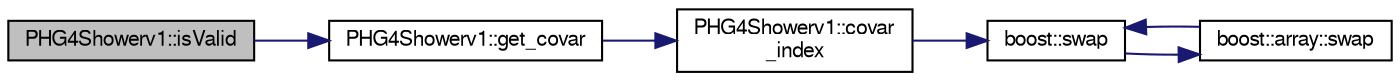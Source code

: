 digraph "PHG4Showerv1::isValid"
{
  bgcolor="transparent";
  edge [fontname="FreeSans",fontsize="10",labelfontname="FreeSans",labelfontsize="10"];
  node [fontname="FreeSans",fontsize="10",shape=record];
  rankdir="LR";
  Node1 [label="PHG4Showerv1::isValid",height=0.2,width=0.4,color="black", fillcolor="grey75", style="filled" fontcolor="black"];
  Node1 -> Node2 [color="midnightblue",fontsize="10",style="solid",fontname="FreeSans"];
  Node2 [label="PHG4Showerv1::get_covar",height=0.2,width=0.4,color="black",URL="$db/dfa/classPHG4Showerv1.html#ae2ee405d07c1147b5f32142a96f2a37b"];
  Node2 -> Node3 [color="midnightblue",fontsize="10",style="solid",fontname="FreeSans"];
  Node3 [label="PHG4Showerv1::covar\l_index",height=0.2,width=0.4,color="black",URL="$db/dfa/classPHG4Showerv1.html#a069c63676624727bc9956c1b8a7d136f"];
  Node3 -> Node4 [color="midnightblue",fontsize="10",style="solid",fontname="FreeSans"];
  Node4 [label="boost::swap",height=0.2,width=0.4,color="black",URL="$d4/da9/namespaceboost.html#a630945877437d477612e4419562161cc"];
  Node4 -> Node5 [color="midnightblue",fontsize="10",style="solid",fontname="FreeSans"];
  Node5 [label="boost::array::swap",height=0.2,width=0.4,color="black",URL="$d1/d96/classboost_1_1array.html#a342ef866ed696b18ce803b5c9aba4b2e"];
  Node5 -> Node4 [color="midnightblue",fontsize="10",style="solid",fontname="FreeSans"];
}
